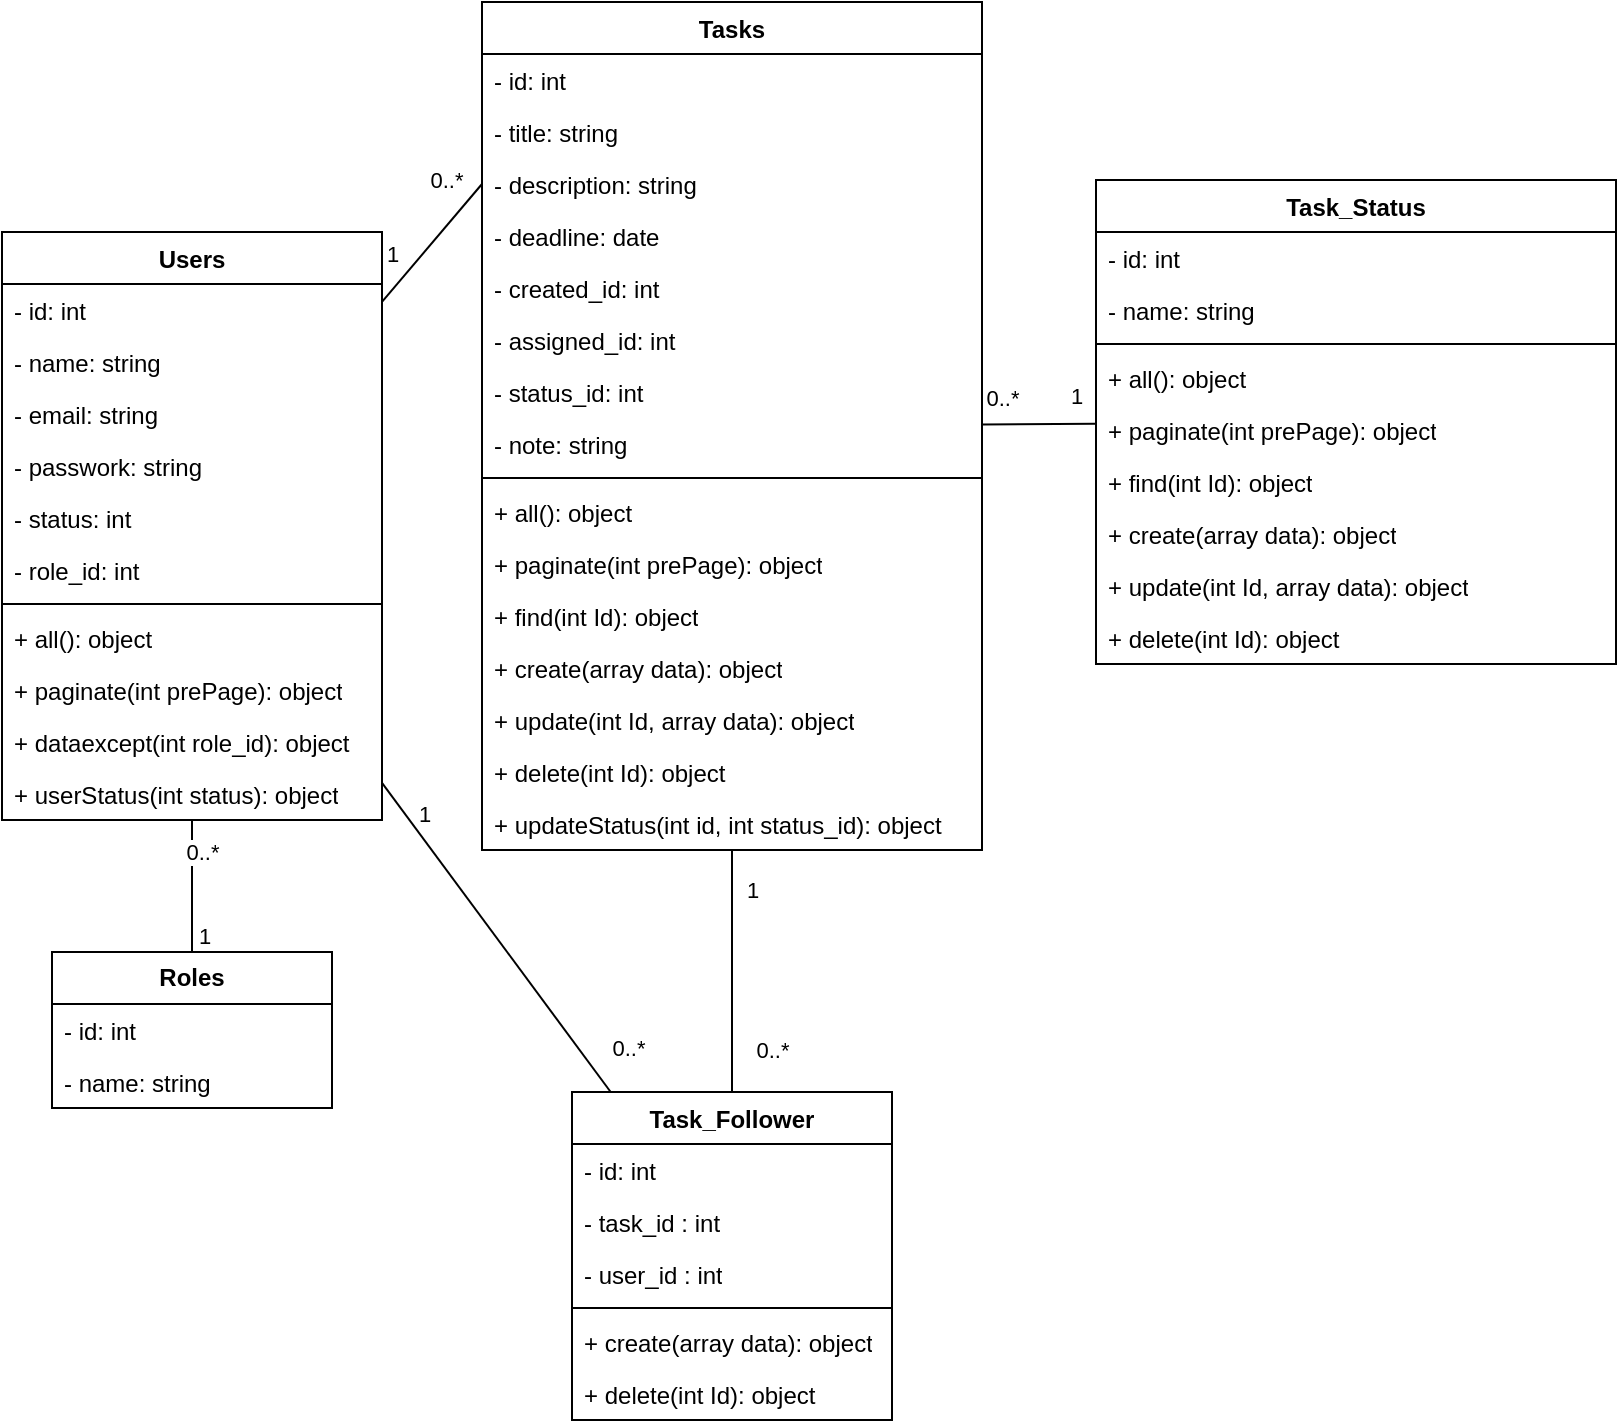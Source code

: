 <mxfile version="24.6.5" type="device" pages="2">
  <diagram name="Trang-1" id="C7SobjoXyd8hmOiATFTV">
    <mxGraphModel dx="1195" dy="615" grid="1" gridSize="10" guides="1" tooltips="1" connect="1" arrows="1" fold="1" page="1" pageScale="1" pageWidth="827" pageHeight="1169" math="0" shadow="0">
      <root>
        <mxCell id="0" />
        <mxCell id="1" parent="0" />
        <mxCell id="DTQGFwy8nPeBimToWpN8-26" value="" style="endArrow=none;html=1;rounded=0;entryX=0;entryY=0.5;entryDx=0;entryDy=0;" parent="1" source="eHRFPyN72t6e6adA_0DZ-2" target="DTQGFwy8nPeBimToWpN8-10" edge="1">
          <mxGeometry width="50" height="50" relative="1" as="geometry">
            <mxPoint x="320" y="350" as="sourcePoint" />
            <mxPoint x="370" y="300" as="targetPoint" />
          </mxGeometry>
        </mxCell>
        <mxCell id="DTQGFwy8nPeBimToWpN8-39" value="0..*" style="edgeLabel;html=1;align=center;verticalAlign=middle;resizable=0;points=[];" parent="DTQGFwy8nPeBimToWpN8-26" vertex="1" connectable="0">
          <mxGeometry x="0.81" y="1" relative="1" as="geometry">
            <mxPoint x="-13" y="-7" as="offset" />
          </mxGeometry>
        </mxCell>
        <mxCell id="DTQGFwy8nPeBimToWpN8-40" value="1" style="edgeLabel;html=1;align=center;verticalAlign=middle;resizable=0;points=[];" parent="DTQGFwy8nPeBimToWpN8-26" vertex="1" connectable="0">
          <mxGeometry x="-0.812" relative="1" as="geometry">
            <mxPoint y="-18" as="offset" />
          </mxGeometry>
        </mxCell>
        <mxCell id="DTQGFwy8nPeBimToWpN8-27" value="" style="endArrow=none;html=1;rounded=0;" parent="1" source="eHRFPyN72t6e6adA_0DZ-13" target="eHRFPyN72t6e6adA_0DZ-6" edge="1">
          <mxGeometry width="50" height="50" relative="1" as="geometry">
            <mxPoint x="530.0" y="472.0" as="sourcePoint" />
            <mxPoint x="470" y="475.9" as="targetPoint" />
          </mxGeometry>
        </mxCell>
        <mxCell id="DTQGFwy8nPeBimToWpN8-42" value="0..*" style="edgeLabel;html=1;align=center;verticalAlign=middle;resizable=0;points=[];" parent="DTQGFwy8nPeBimToWpN8-27" vertex="1" connectable="0">
          <mxGeometry x="0.76" y="1" relative="1" as="geometry">
            <mxPoint x="3" y="-14" as="offset" />
          </mxGeometry>
        </mxCell>
        <mxCell id="DTQGFwy8nPeBimToWpN8-43" value="1" style="edgeLabel;html=1;align=center;verticalAlign=middle;resizable=0;points=[];" parent="DTQGFwy8nPeBimToWpN8-27" vertex="1" connectable="0">
          <mxGeometry x="-0.653" y="1" relative="1" as="geometry">
            <mxPoint y="-15" as="offset" />
          </mxGeometry>
        </mxCell>
        <mxCell id="DTQGFwy8nPeBimToWpN8-28" value="" style="endArrow=none;html=1;rounded=0;" parent="1" source="eHRFPyN72t6e6adA_0DZ-2" target="eHRFPyN72t6e6adA_0DZ-24" edge="1">
          <mxGeometry width="50" height="50" relative="1" as="geometry">
            <mxPoint x="220" y="760" as="sourcePoint" />
            <mxPoint x="485.0" y="893.6" as="targetPoint" />
          </mxGeometry>
        </mxCell>
        <mxCell id="DTQGFwy8nPeBimToWpN8-37" value="0..*" style="edgeLabel;html=1;align=center;verticalAlign=middle;resizable=0;points=[];" parent="DTQGFwy8nPeBimToWpN8-28" vertex="1" connectable="0">
          <mxGeometry x="0.876" relative="1" as="geometry">
            <mxPoint x="15" y="-13" as="offset" />
          </mxGeometry>
        </mxCell>
        <mxCell id="DTQGFwy8nPeBimToWpN8-38" value="1" style="edgeLabel;html=1;align=center;verticalAlign=middle;resizable=0;points=[];" parent="DTQGFwy8nPeBimToWpN8-28" vertex="1" connectable="0">
          <mxGeometry x="-0.944" y="-2" relative="1" as="geometry">
            <mxPoint x="19" y="10" as="offset" />
          </mxGeometry>
        </mxCell>
        <mxCell id="DTQGFwy8nPeBimToWpN8-29" value="" style="endArrow=none;html=1;rounded=0;" parent="1" source="eHRFPyN72t6e6adA_0DZ-6" target="eHRFPyN72t6e6adA_0DZ-24" edge="1">
          <mxGeometry width="50" height="50" relative="1" as="geometry">
            <mxPoint x="425" y="800.0" as="sourcePoint" />
            <mxPoint x="485.0" y="843.2" as="targetPoint" />
          </mxGeometry>
        </mxCell>
        <mxCell id="DTQGFwy8nPeBimToWpN8-44" value="1" style="edgeLabel;html=1;align=center;verticalAlign=middle;resizable=0;points=[];" parent="DTQGFwy8nPeBimToWpN8-29" vertex="1" connectable="0">
          <mxGeometry x="-0.742" y="-1" relative="1" as="geometry">
            <mxPoint x="11" y="4" as="offset" />
          </mxGeometry>
        </mxCell>
        <mxCell id="DTQGFwy8nPeBimToWpN8-45" value="0..*" style="edgeLabel;html=1;align=center;verticalAlign=middle;resizable=0;points=[];" parent="DTQGFwy8nPeBimToWpN8-29" vertex="1" connectable="0">
          <mxGeometry x="0.619" y="-2" relative="1" as="geometry">
            <mxPoint x="22" y="2" as="offset" />
          </mxGeometry>
        </mxCell>
        <mxCell id="DTQGFwy8nPeBimToWpN8-30" value="&lt;b&gt;Roles&lt;/b&gt;" style="swimlane;fontStyle=0;childLayout=stackLayout;horizontal=1;startSize=26;fillColor=none;horizontalStack=0;resizeParent=1;resizeParentMax=0;resizeLast=0;collapsible=1;marginBottom=0;whiteSpace=wrap;html=1;" parent="1" vertex="1">
          <mxGeometry x="45" y="860" width="140" height="78" as="geometry" />
        </mxCell>
        <mxCell id="DTQGFwy8nPeBimToWpN8-31" value="- id: int" style="text;strokeColor=none;fillColor=none;align=left;verticalAlign=top;spacingLeft=4;spacingRight=4;overflow=hidden;rotatable=0;points=[[0,0.5],[1,0.5]];portConstraint=eastwest;whiteSpace=wrap;html=1;" parent="DTQGFwy8nPeBimToWpN8-30" vertex="1">
          <mxGeometry y="26" width="140" height="26" as="geometry" />
        </mxCell>
        <mxCell id="DTQGFwy8nPeBimToWpN8-32" value="- name: string" style="text;strokeColor=none;fillColor=none;align=left;verticalAlign=top;spacingLeft=4;spacingRight=4;overflow=hidden;rotatable=0;points=[[0,0.5],[1,0.5]];portConstraint=eastwest;whiteSpace=wrap;html=1;" parent="DTQGFwy8nPeBimToWpN8-30" vertex="1">
          <mxGeometry y="52" width="140" height="26" as="geometry" />
        </mxCell>
        <mxCell id="DTQGFwy8nPeBimToWpN8-33" value="" style="endArrow=none;html=1;rounded=0;" parent="1" source="eHRFPyN72t6e6adA_0DZ-2" target="DTQGFwy8nPeBimToWpN8-30" edge="1">
          <mxGeometry width="50" height="50" relative="1" as="geometry">
            <mxPoint x="80" y="784.333" as="sourcePoint" />
            <mxPoint x="240" y="686" as="targetPoint" />
          </mxGeometry>
        </mxCell>
        <mxCell id="DTQGFwy8nPeBimToWpN8-35" value="0..*" style="edgeLabel;html=1;align=center;verticalAlign=middle;resizable=0;points=[];" parent="DTQGFwy8nPeBimToWpN8-33" vertex="1" connectable="0">
          <mxGeometry x="-0.839" relative="1" as="geometry">
            <mxPoint x="5" y="10" as="offset" />
          </mxGeometry>
        </mxCell>
        <mxCell id="DTQGFwy8nPeBimToWpN8-36" value="1" style="edgeLabel;html=1;align=center;verticalAlign=middle;resizable=0;points=[];" parent="DTQGFwy8nPeBimToWpN8-33" vertex="1" connectable="0">
          <mxGeometry x="0.52" y="-1" relative="1" as="geometry">
            <mxPoint x="7" y="8" as="offset" />
          </mxGeometry>
        </mxCell>
        <mxCell id="eHRFPyN72t6e6adA_0DZ-2" value="Users" style="swimlane;fontStyle=1;align=center;verticalAlign=top;childLayout=stackLayout;horizontal=1;startSize=26;horizontalStack=0;resizeParent=1;resizeParentMax=0;resizeLast=0;collapsible=1;marginBottom=0;whiteSpace=wrap;html=1;" vertex="1" parent="1">
          <mxGeometry x="20" y="500" width="190" height="294" as="geometry" />
        </mxCell>
        <mxCell id="DTQGFwy8nPeBimToWpN8-2" value="- id: int" style="text;strokeColor=none;fillColor=none;align=left;verticalAlign=top;spacingLeft=4;spacingRight=4;overflow=hidden;rotatable=0;points=[[0,0.5],[1,0.5]];portConstraint=eastwest;whiteSpace=wrap;html=1;" parent="eHRFPyN72t6e6adA_0DZ-2" vertex="1">
          <mxGeometry y="26" width="190" height="26" as="geometry" />
        </mxCell>
        <mxCell id="DTQGFwy8nPeBimToWpN8-3" value="- name: string" style="text;strokeColor=none;fillColor=none;align=left;verticalAlign=top;spacingLeft=4;spacingRight=4;overflow=hidden;rotatable=0;points=[[0,0.5],[1,0.5]];portConstraint=eastwest;whiteSpace=wrap;html=1;" parent="eHRFPyN72t6e6adA_0DZ-2" vertex="1">
          <mxGeometry y="52" width="190" height="26" as="geometry" />
        </mxCell>
        <mxCell id="DTQGFwy8nPeBimToWpN8-4" value="- email: string" style="text;strokeColor=none;fillColor=none;align=left;verticalAlign=top;spacingLeft=4;spacingRight=4;overflow=hidden;rotatable=0;points=[[0,0.5],[1,0.5]];portConstraint=eastwest;whiteSpace=wrap;html=1;" parent="eHRFPyN72t6e6adA_0DZ-2" vertex="1">
          <mxGeometry y="78" width="190" height="26" as="geometry" />
        </mxCell>
        <mxCell id="DTQGFwy8nPeBimToWpN8-5" value="- passwork: string&amp;nbsp;" style="text;strokeColor=none;fillColor=none;align=left;verticalAlign=top;spacingLeft=4;spacingRight=4;overflow=hidden;rotatable=0;points=[[0,0.5],[1,0.5]];portConstraint=eastwest;whiteSpace=wrap;html=1;" parent="eHRFPyN72t6e6adA_0DZ-2" vertex="1">
          <mxGeometry y="104" width="190" height="26" as="geometry" />
        </mxCell>
        <mxCell id="DTQGFwy8nPeBimToWpN8-6" value="- status: int&amp;nbsp;" style="text;strokeColor=none;fillColor=none;align=left;verticalAlign=top;spacingLeft=4;spacingRight=4;overflow=hidden;rotatable=0;points=[[0,0.5],[1,0.5]];portConstraint=eastwest;whiteSpace=wrap;html=1;" parent="eHRFPyN72t6e6adA_0DZ-2" vertex="1">
          <mxGeometry y="130" width="190" height="26" as="geometry" />
        </mxCell>
        <mxCell id="DTQGFwy8nPeBimToWpN8-34" value="- role_id: int&amp;nbsp;" style="text;strokeColor=none;fillColor=none;align=left;verticalAlign=top;spacingLeft=4;spacingRight=4;overflow=hidden;rotatable=0;points=[[0,0.5],[1,0.5]];portConstraint=eastwest;whiteSpace=wrap;html=1;" parent="eHRFPyN72t6e6adA_0DZ-2" vertex="1">
          <mxGeometry y="156" width="190" height="26" as="geometry" />
        </mxCell>
        <mxCell id="eHRFPyN72t6e6adA_0DZ-4" value="" style="line;strokeWidth=1;fillColor=none;align=left;verticalAlign=middle;spacingTop=-1;spacingLeft=3;spacingRight=3;rotatable=0;labelPosition=right;points=[];portConstraint=eastwest;strokeColor=inherit;" vertex="1" parent="eHRFPyN72t6e6adA_0DZ-2">
          <mxGeometry y="182" width="190" height="8" as="geometry" />
        </mxCell>
        <mxCell id="eHRFPyN72t6e6adA_0DZ-37" value="+ all(): object" style="text;strokeColor=none;fillColor=none;align=left;verticalAlign=top;spacingLeft=4;spacingRight=4;overflow=hidden;rotatable=0;points=[[0,0.5],[1,0.5]];portConstraint=eastwest;whiteSpace=wrap;html=1;" vertex="1" parent="eHRFPyN72t6e6adA_0DZ-2">
          <mxGeometry y="190" width="190" height="26" as="geometry" />
        </mxCell>
        <mxCell id="eHRFPyN72t6e6adA_0DZ-38" value="+ paginate(int prePage): object" style="text;strokeColor=none;fillColor=none;align=left;verticalAlign=top;spacingLeft=4;spacingRight=4;overflow=hidden;rotatable=0;points=[[0,0.5],[1,0.5]];portConstraint=eastwest;whiteSpace=wrap;html=1;" vertex="1" parent="eHRFPyN72t6e6adA_0DZ-2">
          <mxGeometry y="216" width="190" height="26" as="geometry" />
        </mxCell>
        <mxCell id="eHRFPyN72t6e6adA_0DZ-5" value="+ dataexcept(int role_id): object" style="text;strokeColor=none;fillColor=none;align=left;verticalAlign=top;spacingLeft=4;spacingRight=4;overflow=hidden;rotatable=0;points=[[0,0.5],[1,0.5]];portConstraint=eastwest;whiteSpace=wrap;html=1;" vertex="1" parent="eHRFPyN72t6e6adA_0DZ-2">
          <mxGeometry y="242" width="190" height="26" as="geometry" />
        </mxCell>
        <mxCell id="eHRFPyN72t6e6adA_0DZ-39" value="+ userStatus(int status): object" style="text;strokeColor=none;fillColor=none;align=left;verticalAlign=top;spacingLeft=4;spacingRight=4;overflow=hidden;rotatable=0;points=[[0,0.5],[1,0.5]];portConstraint=eastwest;whiteSpace=wrap;html=1;" vertex="1" parent="eHRFPyN72t6e6adA_0DZ-2">
          <mxGeometry y="268" width="190" height="26" as="geometry" />
        </mxCell>
        <mxCell id="eHRFPyN72t6e6adA_0DZ-6" value="Tasks" style="swimlane;fontStyle=1;align=center;verticalAlign=top;childLayout=stackLayout;horizontal=1;startSize=26;horizontalStack=0;resizeParent=1;resizeParentMax=0;resizeLast=0;collapsible=1;marginBottom=0;whiteSpace=wrap;html=1;" vertex="1" parent="1">
          <mxGeometry x="260" y="385" width="250" height="424" as="geometry" />
        </mxCell>
        <mxCell id="DTQGFwy8nPeBimToWpN8-8" value="- id: int" style="text;strokeColor=none;fillColor=none;align=left;verticalAlign=top;spacingLeft=4;spacingRight=4;overflow=hidden;rotatable=0;points=[[0,0.5],[1,0.5]];portConstraint=eastwest;whiteSpace=wrap;html=1;" parent="eHRFPyN72t6e6adA_0DZ-6" vertex="1">
          <mxGeometry y="26" width="250" height="26" as="geometry" />
        </mxCell>
        <mxCell id="DTQGFwy8nPeBimToWpN8-9" value="- title: string" style="text;strokeColor=none;fillColor=none;align=left;verticalAlign=top;spacingLeft=4;spacingRight=4;overflow=hidden;rotatable=0;points=[[0,0.5],[1,0.5]];portConstraint=eastwest;whiteSpace=wrap;html=1;" parent="eHRFPyN72t6e6adA_0DZ-6" vertex="1">
          <mxGeometry y="52" width="250" height="26" as="geometry" />
        </mxCell>
        <mxCell id="DTQGFwy8nPeBimToWpN8-10" value="- description: string" style="text;strokeColor=none;fillColor=none;align=left;verticalAlign=top;spacingLeft=4;spacingRight=4;overflow=hidden;rotatable=0;points=[[0,0.5],[1,0.5]];portConstraint=eastwest;whiteSpace=wrap;html=1;" parent="eHRFPyN72t6e6adA_0DZ-6" vertex="1">
          <mxGeometry y="78" width="250" height="26" as="geometry" />
        </mxCell>
        <mxCell id="DTQGFwy8nPeBimToWpN8-24" value="- deadline: date" style="text;strokeColor=none;fillColor=none;align=left;verticalAlign=top;spacingLeft=4;spacingRight=4;overflow=hidden;rotatable=0;points=[[0,0.5],[1,0.5]];portConstraint=eastwest;whiteSpace=wrap;html=1;" parent="eHRFPyN72t6e6adA_0DZ-6" vertex="1">
          <mxGeometry y="104" width="250" height="26" as="geometry" />
        </mxCell>
        <mxCell id="DTQGFwy8nPeBimToWpN8-11" value="- created_id: int&amp;nbsp;" style="text;strokeColor=none;fillColor=none;align=left;verticalAlign=top;spacingLeft=4;spacingRight=4;overflow=hidden;rotatable=0;points=[[0,0.5],[1,0.5]];portConstraint=eastwest;whiteSpace=wrap;html=1;" parent="eHRFPyN72t6e6adA_0DZ-6" vertex="1">
          <mxGeometry y="130" width="250" height="26" as="geometry" />
        </mxCell>
        <mxCell id="eHRFPyN72t6e6adA_0DZ-1" value="- assigned_id: int&amp;nbsp;" style="text;strokeColor=none;fillColor=none;align=left;verticalAlign=top;spacingLeft=4;spacingRight=4;overflow=hidden;rotatable=0;points=[[0,0.5],[1,0.5]];portConstraint=eastwest;whiteSpace=wrap;html=1;" vertex="1" parent="eHRFPyN72t6e6adA_0DZ-6">
          <mxGeometry y="156" width="250" height="26" as="geometry" />
        </mxCell>
        <mxCell id="DTQGFwy8nPeBimToWpN8-12" value="- status_id: int&amp;nbsp;" style="text;strokeColor=none;fillColor=none;align=left;verticalAlign=top;spacingLeft=4;spacingRight=4;overflow=hidden;rotatable=0;points=[[0,0.5],[1,0.5]];portConstraint=eastwest;whiteSpace=wrap;html=1;" parent="eHRFPyN72t6e6adA_0DZ-6" vertex="1">
          <mxGeometry y="182" width="250" height="26" as="geometry" />
        </mxCell>
        <mxCell id="DTQGFwy8nPeBimToWpN8-25" value="- note: string" style="text;strokeColor=none;fillColor=none;align=left;verticalAlign=top;spacingLeft=4;spacingRight=4;overflow=hidden;rotatable=0;points=[[0,0.5],[1,0.5]];portConstraint=eastwest;whiteSpace=wrap;html=1;" parent="eHRFPyN72t6e6adA_0DZ-6" vertex="1">
          <mxGeometry y="208" width="250" height="26" as="geometry" />
        </mxCell>
        <mxCell id="eHRFPyN72t6e6adA_0DZ-8" value="" style="line;strokeWidth=1;fillColor=none;align=left;verticalAlign=middle;spacingTop=-1;spacingLeft=3;spacingRight=3;rotatable=0;labelPosition=right;points=[];portConstraint=eastwest;strokeColor=inherit;" vertex="1" parent="eHRFPyN72t6e6adA_0DZ-6">
          <mxGeometry y="234" width="250" height="8" as="geometry" />
        </mxCell>
        <mxCell id="eHRFPyN72t6e6adA_0DZ-28" value="+ all(): object" style="text;strokeColor=none;fillColor=none;align=left;verticalAlign=top;spacingLeft=4;spacingRight=4;overflow=hidden;rotatable=0;points=[[0,0.5],[1,0.5]];portConstraint=eastwest;whiteSpace=wrap;html=1;" vertex="1" parent="eHRFPyN72t6e6adA_0DZ-6">
          <mxGeometry y="242" width="250" height="26" as="geometry" />
        </mxCell>
        <mxCell id="eHRFPyN72t6e6adA_0DZ-29" value="+ paginate(int prePage): object" style="text;strokeColor=none;fillColor=none;align=left;verticalAlign=top;spacingLeft=4;spacingRight=4;overflow=hidden;rotatable=0;points=[[0,0.5],[1,0.5]];portConstraint=eastwest;whiteSpace=wrap;html=1;" vertex="1" parent="eHRFPyN72t6e6adA_0DZ-6">
          <mxGeometry y="268" width="250" height="26" as="geometry" />
        </mxCell>
        <mxCell id="eHRFPyN72t6e6adA_0DZ-30" value="+ find(int Id): object" style="text;strokeColor=none;fillColor=none;align=left;verticalAlign=top;spacingLeft=4;spacingRight=4;overflow=hidden;rotatable=0;points=[[0,0.5],[1,0.5]];portConstraint=eastwest;whiteSpace=wrap;html=1;" vertex="1" parent="eHRFPyN72t6e6adA_0DZ-6">
          <mxGeometry y="294" width="250" height="26" as="geometry" />
        </mxCell>
        <mxCell id="eHRFPyN72t6e6adA_0DZ-31" value="+ create(array data): object" style="text;strokeColor=none;fillColor=none;align=left;verticalAlign=top;spacingLeft=4;spacingRight=4;overflow=hidden;rotatable=0;points=[[0,0.5],[1,0.5]];portConstraint=eastwest;whiteSpace=wrap;html=1;" vertex="1" parent="eHRFPyN72t6e6adA_0DZ-6">
          <mxGeometry y="320" width="250" height="26" as="geometry" />
        </mxCell>
        <mxCell id="eHRFPyN72t6e6adA_0DZ-32" value="+ update(int Id, array data): object" style="text;strokeColor=none;fillColor=none;align=left;verticalAlign=top;spacingLeft=4;spacingRight=4;overflow=hidden;rotatable=0;points=[[0,0.5],[1,0.5]];portConstraint=eastwest;whiteSpace=wrap;html=1;" vertex="1" parent="eHRFPyN72t6e6adA_0DZ-6">
          <mxGeometry y="346" width="250" height="26" as="geometry" />
        </mxCell>
        <mxCell id="eHRFPyN72t6e6adA_0DZ-33" value="+ delete(int Id): object" style="text;strokeColor=none;fillColor=none;align=left;verticalAlign=top;spacingLeft=4;spacingRight=4;overflow=hidden;rotatable=0;points=[[0,0.5],[1,0.5]];portConstraint=eastwest;whiteSpace=wrap;html=1;" vertex="1" parent="eHRFPyN72t6e6adA_0DZ-6">
          <mxGeometry y="372" width="250" height="26" as="geometry" />
        </mxCell>
        <mxCell id="eHRFPyN72t6e6adA_0DZ-34" value="+ updateStatus(int id, int status_id): object" style="text;strokeColor=none;fillColor=none;align=left;verticalAlign=top;spacingLeft=4;spacingRight=4;overflow=hidden;rotatable=0;points=[[0,0.5],[1,0.5]];portConstraint=eastwest;whiteSpace=wrap;html=1;" vertex="1" parent="eHRFPyN72t6e6adA_0DZ-6">
          <mxGeometry y="398" width="250" height="26" as="geometry" />
        </mxCell>
        <mxCell id="eHRFPyN72t6e6adA_0DZ-13" value="Task_Status" style="swimlane;fontStyle=1;align=center;verticalAlign=top;childLayout=stackLayout;horizontal=1;startSize=26;horizontalStack=0;resizeParent=1;resizeParentMax=0;resizeLast=0;collapsible=1;marginBottom=0;whiteSpace=wrap;html=1;" vertex="1" parent="1">
          <mxGeometry x="567" y="474" width="260" height="242" as="geometry" />
        </mxCell>
        <mxCell id="DTQGFwy8nPeBimToWpN8-14" value="- id: int" style="text;strokeColor=none;fillColor=none;align=left;verticalAlign=top;spacingLeft=4;spacingRight=4;overflow=hidden;rotatable=0;points=[[0,0.5],[1,0.5]];portConstraint=eastwest;whiteSpace=wrap;html=1;" parent="eHRFPyN72t6e6adA_0DZ-13" vertex="1">
          <mxGeometry y="26" width="260" height="26" as="geometry" />
        </mxCell>
        <mxCell id="DTQGFwy8nPeBimToWpN8-15" value="- name: string" style="text;strokeColor=none;fillColor=none;align=left;verticalAlign=top;spacingLeft=4;spacingRight=4;overflow=hidden;rotatable=0;points=[[0,0.5],[1,0.5]];portConstraint=eastwest;whiteSpace=wrap;html=1;" parent="eHRFPyN72t6e6adA_0DZ-13" vertex="1">
          <mxGeometry y="52" width="260" height="26" as="geometry" />
        </mxCell>
        <mxCell id="eHRFPyN72t6e6adA_0DZ-15" value="" style="line;strokeWidth=1;fillColor=none;align=left;verticalAlign=middle;spacingTop=-1;spacingLeft=3;spacingRight=3;rotatable=0;labelPosition=right;points=[];portConstraint=eastwest;strokeColor=inherit;" vertex="1" parent="eHRFPyN72t6e6adA_0DZ-13">
          <mxGeometry y="78" width="260" height="8" as="geometry" />
        </mxCell>
        <mxCell id="eHRFPyN72t6e6adA_0DZ-17" value="+ all(): object" style="text;strokeColor=none;fillColor=none;align=left;verticalAlign=top;spacingLeft=4;spacingRight=4;overflow=hidden;rotatable=0;points=[[0,0.5],[1,0.5]];portConstraint=eastwest;whiteSpace=wrap;html=1;" vertex="1" parent="eHRFPyN72t6e6adA_0DZ-13">
          <mxGeometry y="86" width="260" height="26" as="geometry" />
        </mxCell>
        <mxCell id="eHRFPyN72t6e6adA_0DZ-18" value="+ paginate(int prePage): object" style="text;strokeColor=none;fillColor=none;align=left;verticalAlign=top;spacingLeft=4;spacingRight=4;overflow=hidden;rotatable=0;points=[[0,0.5],[1,0.5]];portConstraint=eastwest;whiteSpace=wrap;html=1;" vertex="1" parent="eHRFPyN72t6e6adA_0DZ-13">
          <mxGeometry y="112" width="260" height="26" as="geometry" />
        </mxCell>
        <mxCell id="eHRFPyN72t6e6adA_0DZ-19" value="+ find(int Id): object" style="text;strokeColor=none;fillColor=none;align=left;verticalAlign=top;spacingLeft=4;spacingRight=4;overflow=hidden;rotatable=0;points=[[0,0.5],[1,0.5]];portConstraint=eastwest;whiteSpace=wrap;html=1;" vertex="1" parent="eHRFPyN72t6e6adA_0DZ-13">
          <mxGeometry y="138" width="260" height="26" as="geometry" />
        </mxCell>
        <mxCell id="eHRFPyN72t6e6adA_0DZ-21" value="+ create(array data): object" style="text;strokeColor=none;fillColor=none;align=left;verticalAlign=top;spacingLeft=4;spacingRight=4;overflow=hidden;rotatable=0;points=[[0,0.5],[1,0.5]];portConstraint=eastwest;whiteSpace=wrap;html=1;" vertex="1" parent="eHRFPyN72t6e6adA_0DZ-13">
          <mxGeometry y="164" width="260" height="26" as="geometry" />
        </mxCell>
        <mxCell id="eHRFPyN72t6e6adA_0DZ-22" value="+ update(int Id, array data): object" style="text;strokeColor=none;fillColor=none;align=left;verticalAlign=top;spacingLeft=4;spacingRight=4;overflow=hidden;rotatable=0;points=[[0,0.5],[1,0.5]];portConstraint=eastwest;whiteSpace=wrap;html=1;" vertex="1" parent="eHRFPyN72t6e6adA_0DZ-13">
          <mxGeometry y="190" width="260" height="26" as="geometry" />
        </mxCell>
        <mxCell id="eHRFPyN72t6e6adA_0DZ-23" value="+ delete(int Id): object" style="text;strokeColor=none;fillColor=none;align=left;verticalAlign=top;spacingLeft=4;spacingRight=4;overflow=hidden;rotatable=0;points=[[0,0.5],[1,0.5]];portConstraint=eastwest;whiteSpace=wrap;html=1;" vertex="1" parent="eHRFPyN72t6e6adA_0DZ-13">
          <mxGeometry y="216" width="260" height="26" as="geometry" />
        </mxCell>
        <mxCell id="eHRFPyN72t6e6adA_0DZ-24" value="Task_Follower" style="swimlane;fontStyle=1;align=center;verticalAlign=top;childLayout=stackLayout;horizontal=1;startSize=26;horizontalStack=0;resizeParent=1;resizeParentMax=0;resizeLast=0;collapsible=1;marginBottom=0;whiteSpace=wrap;html=1;" vertex="1" parent="1">
          <mxGeometry x="305" y="930" width="160" height="164" as="geometry" />
        </mxCell>
        <mxCell id="DTQGFwy8nPeBimToWpN8-21" value="- id: int" style="text;strokeColor=none;fillColor=none;align=left;verticalAlign=top;spacingLeft=4;spacingRight=4;overflow=hidden;rotatable=0;points=[[0,0.5],[1,0.5]];portConstraint=eastwest;whiteSpace=wrap;html=1;" parent="eHRFPyN72t6e6adA_0DZ-24" vertex="1">
          <mxGeometry y="26" width="160" height="26" as="geometry" />
        </mxCell>
        <mxCell id="DTQGFwy8nPeBimToWpN8-22" value="- task_id : int" style="text;strokeColor=none;fillColor=none;align=left;verticalAlign=top;spacingLeft=4;spacingRight=4;overflow=hidden;rotatable=0;points=[[0,0.5],[1,0.5]];portConstraint=eastwest;whiteSpace=wrap;html=1;" parent="eHRFPyN72t6e6adA_0DZ-24" vertex="1">
          <mxGeometry y="52" width="160" height="26" as="geometry" />
        </mxCell>
        <mxCell id="DTQGFwy8nPeBimToWpN8-23" value="- user_id : int" style="text;strokeColor=none;fillColor=none;align=left;verticalAlign=top;spacingLeft=4;spacingRight=4;overflow=hidden;rotatable=0;points=[[0,0.5],[1,0.5]];portConstraint=eastwest;whiteSpace=wrap;html=1;" parent="eHRFPyN72t6e6adA_0DZ-24" vertex="1">
          <mxGeometry y="78" width="160" height="26" as="geometry" />
        </mxCell>
        <mxCell id="eHRFPyN72t6e6adA_0DZ-26" value="" style="line;strokeWidth=1;fillColor=none;align=left;verticalAlign=middle;spacingTop=-1;spacingLeft=3;spacingRight=3;rotatable=0;labelPosition=right;points=[];portConstraint=eastwest;strokeColor=inherit;" vertex="1" parent="eHRFPyN72t6e6adA_0DZ-24">
          <mxGeometry y="104" width="160" height="8" as="geometry" />
        </mxCell>
        <mxCell id="eHRFPyN72t6e6adA_0DZ-35" value="+ create(array data): object" style="text;strokeColor=none;fillColor=none;align=left;verticalAlign=top;spacingLeft=4;spacingRight=4;overflow=hidden;rotatable=0;points=[[0,0.5],[1,0.5]];portConstraint=eastwest;whiteSpace=wrap;html=1;" vertex="1" parent="eHRFPyN72t6e6adA_0DZ-24">
          <mxGeometry y="112" width="160" height="26" as="geometry" />
        </mxCell>
        <mxCell id="eHRFPyN72t6e6adA_0DZ-36" value="+ delete(int Id): object" style="text;strokeColor=none;fillColor=none;align=left;verticalAlign=top;spacingLeft=4;spacingRight=4;overflow=hidden;rotatable=0;points=[[0,0.5],[1,0.5]];portConstraint=eastwest;whiteSpace=wrap;html=1;" vertex="1" parent="eHRFPyN72t6e6adA_0DZ-24">
          <mxGeometry y="138" width="160" height="26" as="geometry" />
        </mxCell>
      </root>
    </mxGraphModel>
  </diagram>
  <diagram id="3GUUP-EGMxUBnrYNm-Ew" name="Trang-2">
    <mxGraphModel dx="1434" dy="738" grid="1" gridSize="10" guides="1" tooltips="1" connect="1" arrows="1" fold="1" page="1" pageScale="1" pageWidth="827" pageHeight="1169" math="0" shadow="0">
      <root>
        <mxCell id="0" />
        <mxCell id="1" parent="0" />
      </root>
    </mxGraphModel>
  </diagram>
</mxfile>
